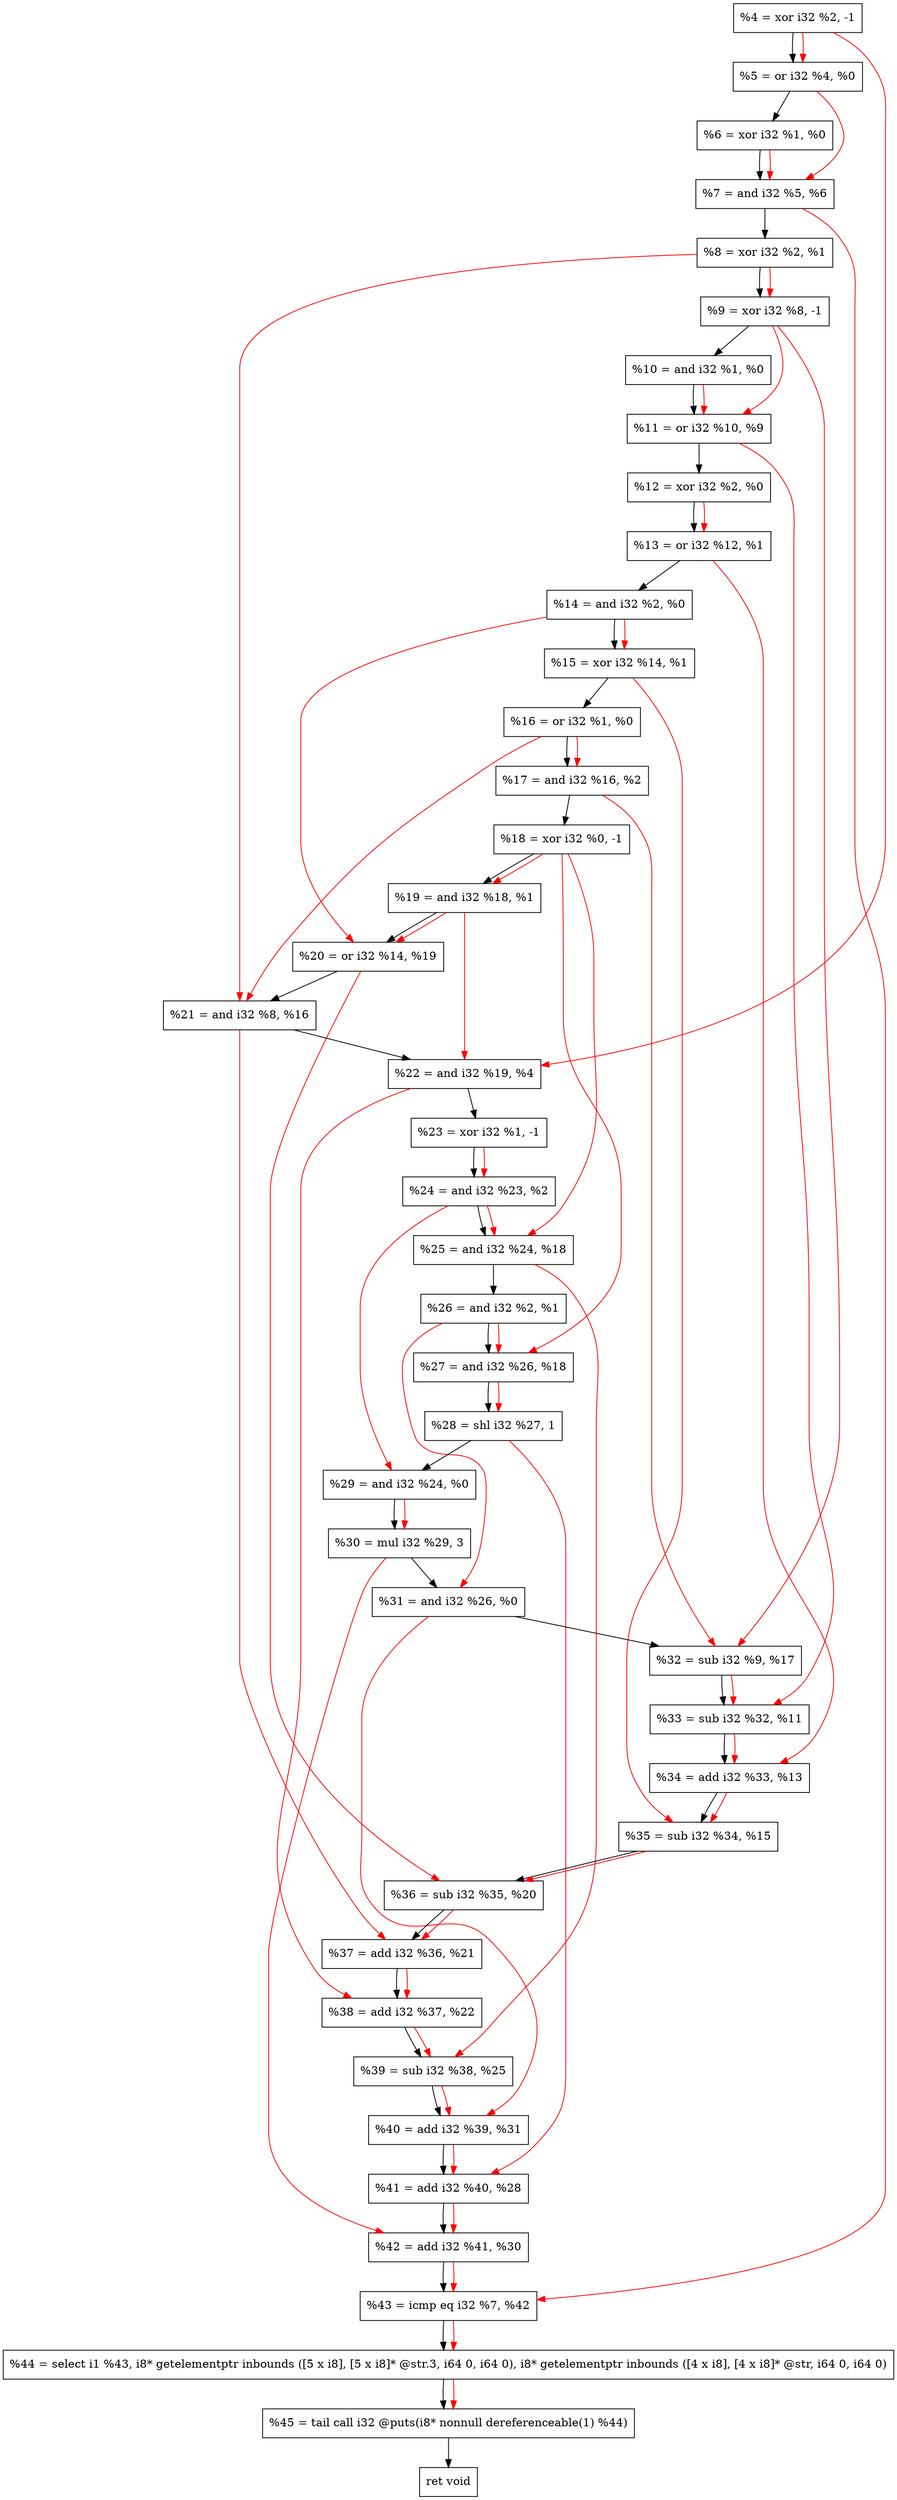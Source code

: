 digraph "DFG for'crackme' function" {
	Node0x14defd0[shape=record, label="  %4 = xor i32 %2, -1"];
	Node0x14df090[shape=record, label="  %5 = or i32 %4, %0"];
	Node0x14df100[shape=record, label="  %6 = xor i32 %1, %0"];
	Node0x14df170[shape=record, label="  %7 = and i32 %5, %6"];
	Node0x14df1e0[shape=record, label="  %8 = xor i32 %2, %1"];
	Node0x14df250[shape=record, label="  %9 = xor i32 %8, -1"];
	Node0x14df2c0[shape=record, label="  %10 = and i32 %1, %0"];
	Node0x14df330[shape=record, label="  %11 = or i32 %10, %9"];
	Node0x14df3a0[shape=record, label="  %12 = xor i32 %2, %0"];
	Node0x14df410[shape=record, label="  %13 = or i32 %12, %1"];
	Node0x14df480[shape=record, label="  %14 = and i32 %2, %0"];
	Node0x14df4f0[shape=record, label="  %15 = xor i32 %14, %1"];
	Node0x14df560[shape=record, label="  %16 = or i32 %1, %0"];
	Node0x14df5d0[shape=record, label="  %17 = and i32 %16, %2"];
	Node0x14df640[shape=record, label="  %18 = xor i32 %0, -1"];
	Node0x14df6b0[shape=record, label="  %19 = and i32 %18, %1"];
	Node0x14df720[shape=record, label="  %20 = or i32 %14, %19"];
	Node0x14df790[shape=record, label="  %21 = and i32 %8, %16"];
	Node0x14df800[shape=record, label="  %22 = and i32 %19, %4"];
	Node0x14df870[shape=record, label="  %23 = xor i32 %1, -1"];
	Node0x14df8e0[shape=record, label="  %24 = and i32 %23, %2"];
	Node0x14df950[shape=record, label="  %25 = and i32 %24, %18"];
	Node0x14df9c0[shape=record, label="  %26 = and i32 %2, %1"];
	Node0x14dfa30[shape=record, label="  %27 = and i32 %26, %18"];
	Node0x14dfaa0[shape=record, label="  %28 = shl i32 %27, 1"];
	Node0x14dfb10[shape=record, label="  %29 = and i32 %24, %0"];
	Node0x14dfbb0[shape=record, label="  %30 = mul i32 %29, 3"];
	Node0x14dfc20[shape=record, label="  %31 = and i32 %26, %0"];
	Node0x14dfc90[shape=record, label="  %32 = sub i32 %9, %17"];
	Node0x14dff10[shape=record, label="  %33 = sub i32 %32, %11"];
	Node0x14dff80[shape=record, label="  %34 = add i32 %33, %13"];
	Node0x14dfff0[shape=record, label="  %35 = sub i32 %34, %15"];
	Node0x14e0060[shape=record, label="  %36 = sub i32 %35, %20"];
	Node0x14e00d0[shape=record, label="  %37 = add i32 %36, %21"];
	Node0x14e0140[shape=record, label="  %38 = add i32 %37, %22"];
	Node0x14e01b0[shape=record, label="  %39 = sub i32 %38, %25"];
	Node0x14e0220[shape=record, label="  %40 = add i32 %39, %31"];
	Node0x14e0290[shape=record, label="  %41 = add i32 %40, %28"];
	Node0x14e0300[shape=record, label="  %42 = add i32 %41, %30"];
	Node0x14e0370[shape=record, label="  %43 = icmp eq i32 %7, %42"];
	Node0x147f268[shape=record, label="  %44 = select i1 %43, i8* getelementptr inbounds ([5 x i8], [5 x i8]* @str.3, i64 0, i64 0), i8* getelementptr inbounds ([4 x i8], [4 x i8]* @str, i64 0, i64 0)"];
	Node0x14e0810[shape=record, label="  %45 = tail call i32 @puts(i8* nonnull dereferenceable(1) %44)"];
	Node0x14e0860[shape=record, label="  ret void"];
	Node0x14defd0 -> Node0x14df090;
	Node0x14df090 -> Node0x14df100;
	Node0x14df100 -> Node0x14df170;
	Node0x14df170 -> Node0x14df1e0;
	Node0x14df1e0 -> Node0x14df250;
	Node0x14df250 -> Node0x14df2c0;
	Node0x14df2c0 -> Node0x14df330;
	Node0x14df330 -> Node0x14df3a0;
	Node0x14df3a0 -> Node0x14df410;
	Node0x14df410 -> Node0x14df480;
	Node0x14df480 -> Node0x14df4f0;
	Node0x14df4f0 -> Node0x14df560;
	Node0x14df560 -> Node0x14df5d0;
	Node0x14df5d0 -> Node0x14df640;
	Node0x14df640 -> Node0x14df6b0;
	Node0x14df6b0 -> Node0x14df720;
	Node0x14df720 -> Node0x14df790;
	Node0x14df790 -> Node0x14df800;
	Node0x14df800 -> Node0x14df870;
	Node0x14df870 -> Node0x14df8e0;
	Node0x14df8e0 -> Node0x14df950;
	Node0x14df950 -> Node0x14df9c0;
	Node0x14df9c0 -> Node0x14dfa30;
	Node0x14dfa30 -> Node0x14dfaa0;
	Node0x14dfaa0 -> Node0x14dfb10;
	Node0x14dfb10 -> Node0x14dfbb0;
	Node0x14dfbb0 -> Node0x14dfc20;
	Node0x14dfc20 -> Node0x14dfc90;
	Node0x14dfc90 -> Node0x14dff10;
	Node0x14dff10 -> Node0x14dff80;
	Node0x14dff80 -> Node0x14dfff0;
	Node0x14dfff0 -> Node0x14e0060;
	Node0x14e0060 -> Node0x14e00d0;
	Node0x14e00d0 -> Node0x14e0140;
	Node0x14e0140 -> Node0x14e01b0;
	Node0x14e01b0 -> Node0x14e0220;
	Node0x14e0220 -> Node0x14e0290;
	Node0x14e0290 -> Node0x14e0300;
	Node0x14e0300 -> Node0x14e0370;
	Node0x14e0370 -> Node0x147f268;
	Node0x147f268 -> Node0x14e0810;
	Node0x14e0810 -> Node0x14e0860;
edge [color=red]
	Node0x14defd0 -> Node0x14df090;
	Node0x14df090 -> Node0x14df170;
	Node0x14df100 -> Node0x14df170;
	Node0x14df1e0 -> Node0x14df250;
	Node0x14df2c0 -> Node0x14df330;
	Node0x14df250 -> Node0x14df330;
	Node0x14df3a0 -> Node0x14df410;
	Node0x14df480 -> Node0x14df4f0;
	Node0x14df560 -> Node0x14df5d0;
	Node0x14df640 -> Node0x14df6b0;
	Node0x14df480 -> Node0x14df720;
	Node0x14df6b0 -> Node0x14df720;
	Node0x14df1e0 -> Node0x14df790;
	Node0x14df560 -> Node0x14df790;
	Node0x14df6b0 -> Node0x14df800;
	Node0x14defd0 -> Node0x14df800;
	Node0x14df870 -> Node0x14df8e0;
	Node0x14df8e0 -> Node0x14df950;
	Node0x14df640 -> Node0x14df950;
	Node0x14df9c0 -> Node0x14dfa30;
	Node0x14df640 -> Node0x14dfa30;
	Node0x14dfa30 -> Node0x14dfaa0;
	Node0x14df8e0 -> Node0x14dfb10;
	Node0x14dfb10 -> Node0x14dfbb0;
	Node0x14df9c0 -> Node0x14dfc20;
	Node0x14df250 -> Node0x14dfc90;
	Node0x14df5d0 -> Node0x14dfc90;
	Node0x14dfc90 -> Node0x14dff10;
	Node0x14df330 -> Node0x14dff10;
	Node0x14dff10 -> Node0x14dff80;
	Node0x14df410 -> Node0x14dff80;
	Node0x14dff80 -> Node0x14dfff0;
	Node0x14df4f0 -> Node0x14dfff0;
	Node0x14dfff0 -> Node0x14e0060;
	Node0x14df720 -> Node0x14e0060;
	Node0x14e0060 -> Node0x14e00d0;
	Node0x14df790 -> Node0x14e00d0;
	Node0x14e00d0 -> Node0x14e0140;
	Node0x14df800 -> Node0x14e0140;
	Node0x14e0140 -> Node0x14e01b0;
	Node0x14df950 -> Node0x14e01b0;
	Node0x14e01b0 -> Node0x14e0220;
	Node0x14dfc20 -> Node0x14e0220;
	Node0x14e0220 -> Node0x14e0290;
	Node0x14dfaa0 -> Node0x14e0290;
	Node0x14e0290 -> Node0x14e0300;
	Node0x14dfbb0 -> Node0x14e0300;
	Node0x14df170 -> Node0x14e0370;
	Node0x14e0300 -> Node0x14e0370;
	Node0x14e0370 -> Node0x147f268;
	Node0x147f268 -> Node0x14e0810;
}
